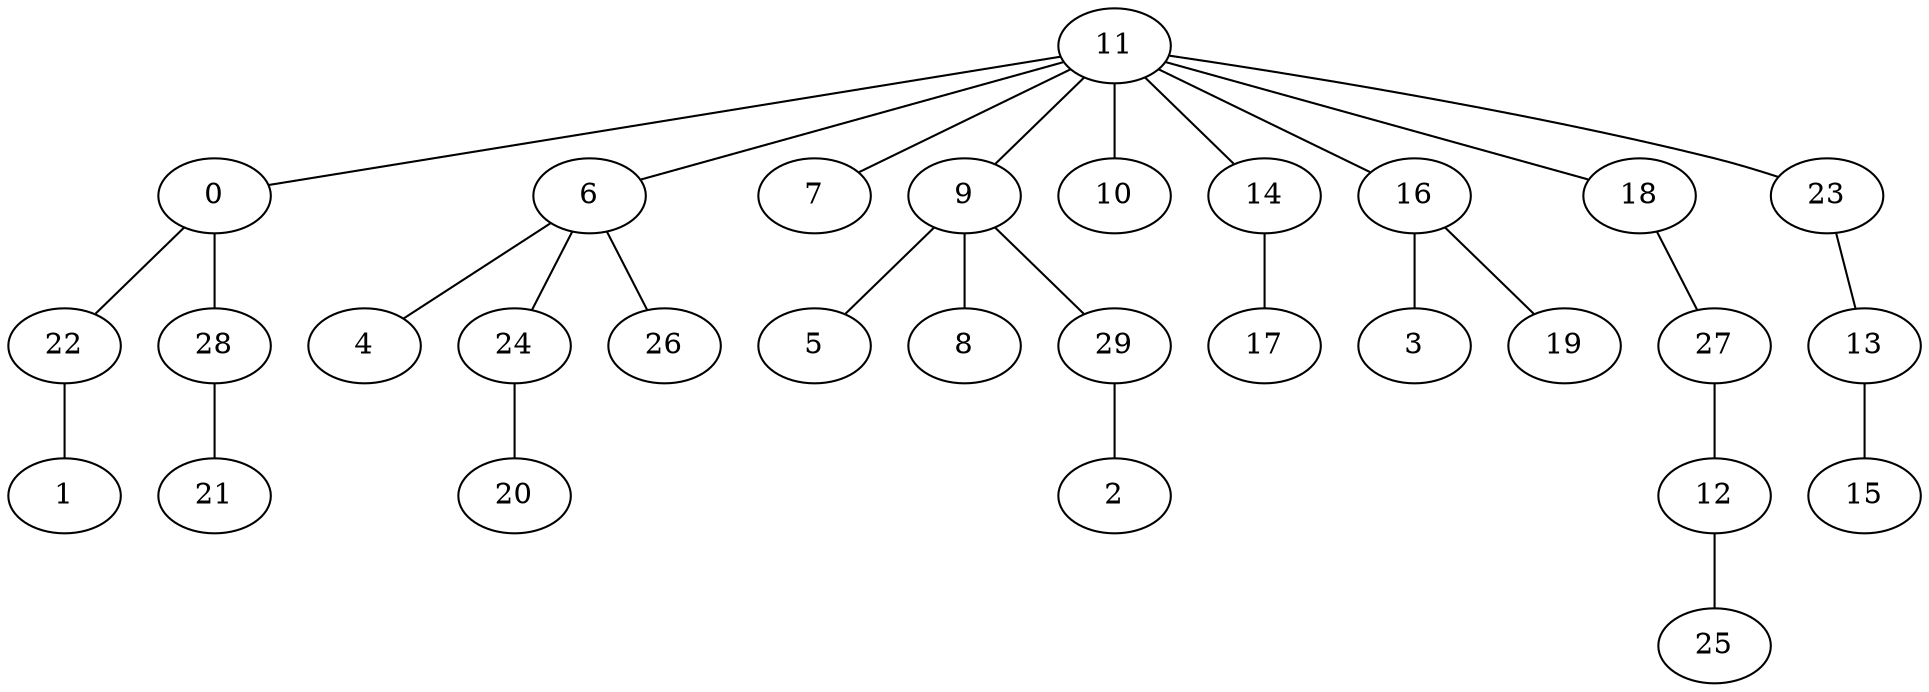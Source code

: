 graph G {
0;
1;
2;
3;
4;
5;
6;
7;
8;
9;
10;
11;
12;
13;
14;
15;
16;
17;
18;
19;
20;
21;
22;
23;
24;
25;
26;
27;
28;
29;
11--0 ;
22--1 ;
0--22 ;
29--2 ;
9--29 ;
11--9 ;
16--3 ;
11--16 ;
6--4 ;
11--6 ;
9--5 ;
11--7 ;
9--8 ;
11--10 ;
27--12 ;
18--27 ;
11--18 ;
23--13 ;
11--23 ;
11--14 ;
13--15 ;
14--17 ;
16--19 ;
24--20 ;
6--24 ;
28--21 ;
0--28 ;
12--25 ;
6--26 ;
}
